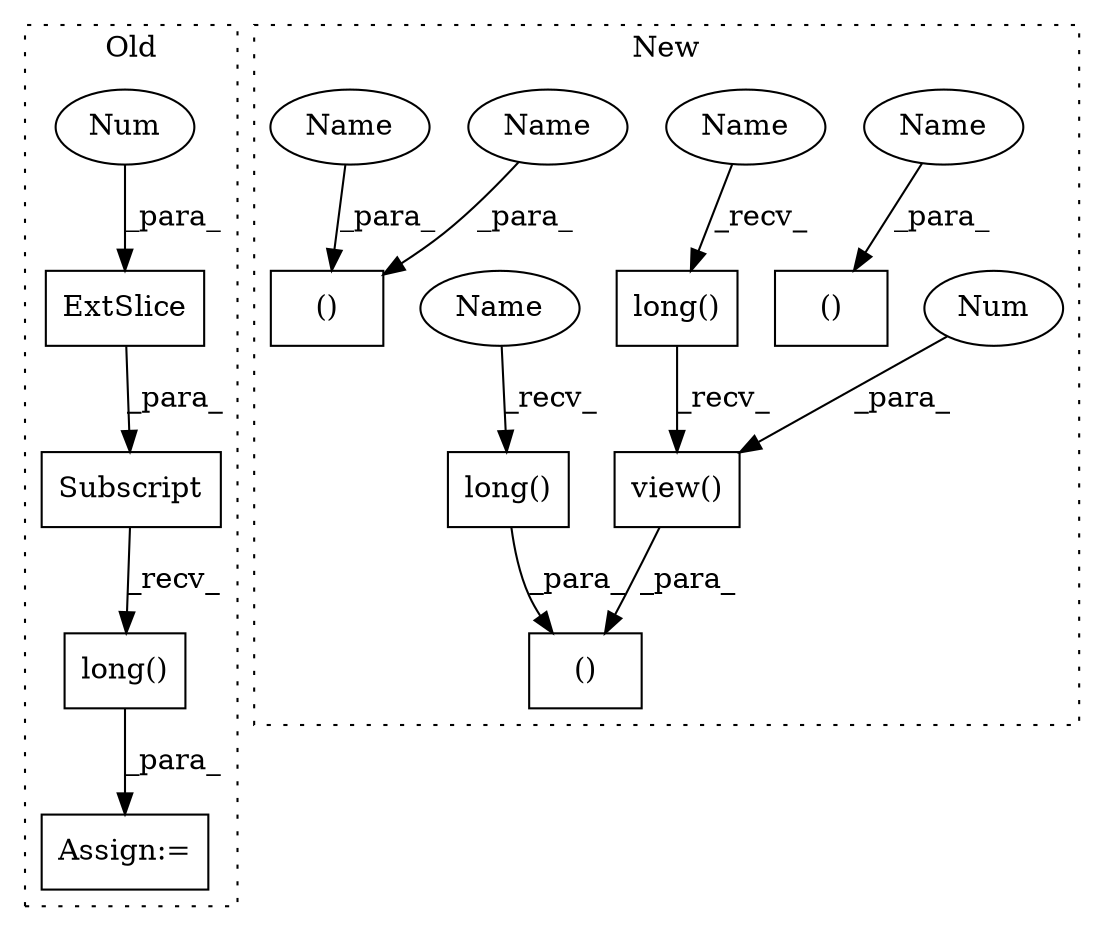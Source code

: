 digraph G {
subgraph cluster0 {
1 [label="ExtSlice" a="85" s="9276" l="1" shape="box"];
3 [label="Subscript" a="63" s="9276,0" l="7,0" shape="box"];
4 [label="Num" a="76" s="9281" l="1" shape="ellipse"];
7 [label="long()" a="75" s="9276" l="14" shape="box"];
10 [label="Assign:=" a="68" s="9273" l="3" shape="box"];
label = "Old";
style="dotted";
}
subgraph cluster1 {
2 [label="long()" a="75" s="9224" l="9" shape="box"];
5 [label="()" a="54" s="9222" l="13" shape="box"];
6 [label="view()" a="75" s="9205,9221" l="14,1" shape="box"];
8 [label="long()" a="75" s="9205" l="8" shape="box"];
9 [label="Num" a="76" s="9219" l="2" shape="ellipse"];
11 [label="()" a="54" s="9095" l="13" shape="box"];
12 [label="()" a="54" s="9194" l="8" shape="box"];
13 [label="Name" a="87" s="9193" l="1" shape="ellipse"];
14 [label="Name" a="87" s="9205" l="1" shape="ellipse"];
15 [label="Name" a="87" s="9107" l="1" shape="ellipse"];
16 [label="Name" a="87" s="9224" l="2" shape="ellipse"];
17 [label="Name" a="87" s="9093" l="2" shape="ellipse"];
label = "New";
style="dotted";
}
1 -> 3 [label="_para_"];
2 -> 5 [label="_para_"];
3 -> 7 [label="_recv_"];
4 -> 1 [label="_para_"];
6 -> 5 [label="_para_"];
7 -> 10 [label="_para_"];
8 -> 6 [label="_recv_"];
9 -> 6 [label="_para_"];
13 -> 12 [label="_para_"];
14 -> 8 [label="_recv_"];
15 -> 11 [label="_para_"];
16 -> 2 [label="_recv_"];
17 -> 11 [label="_para_"];
}